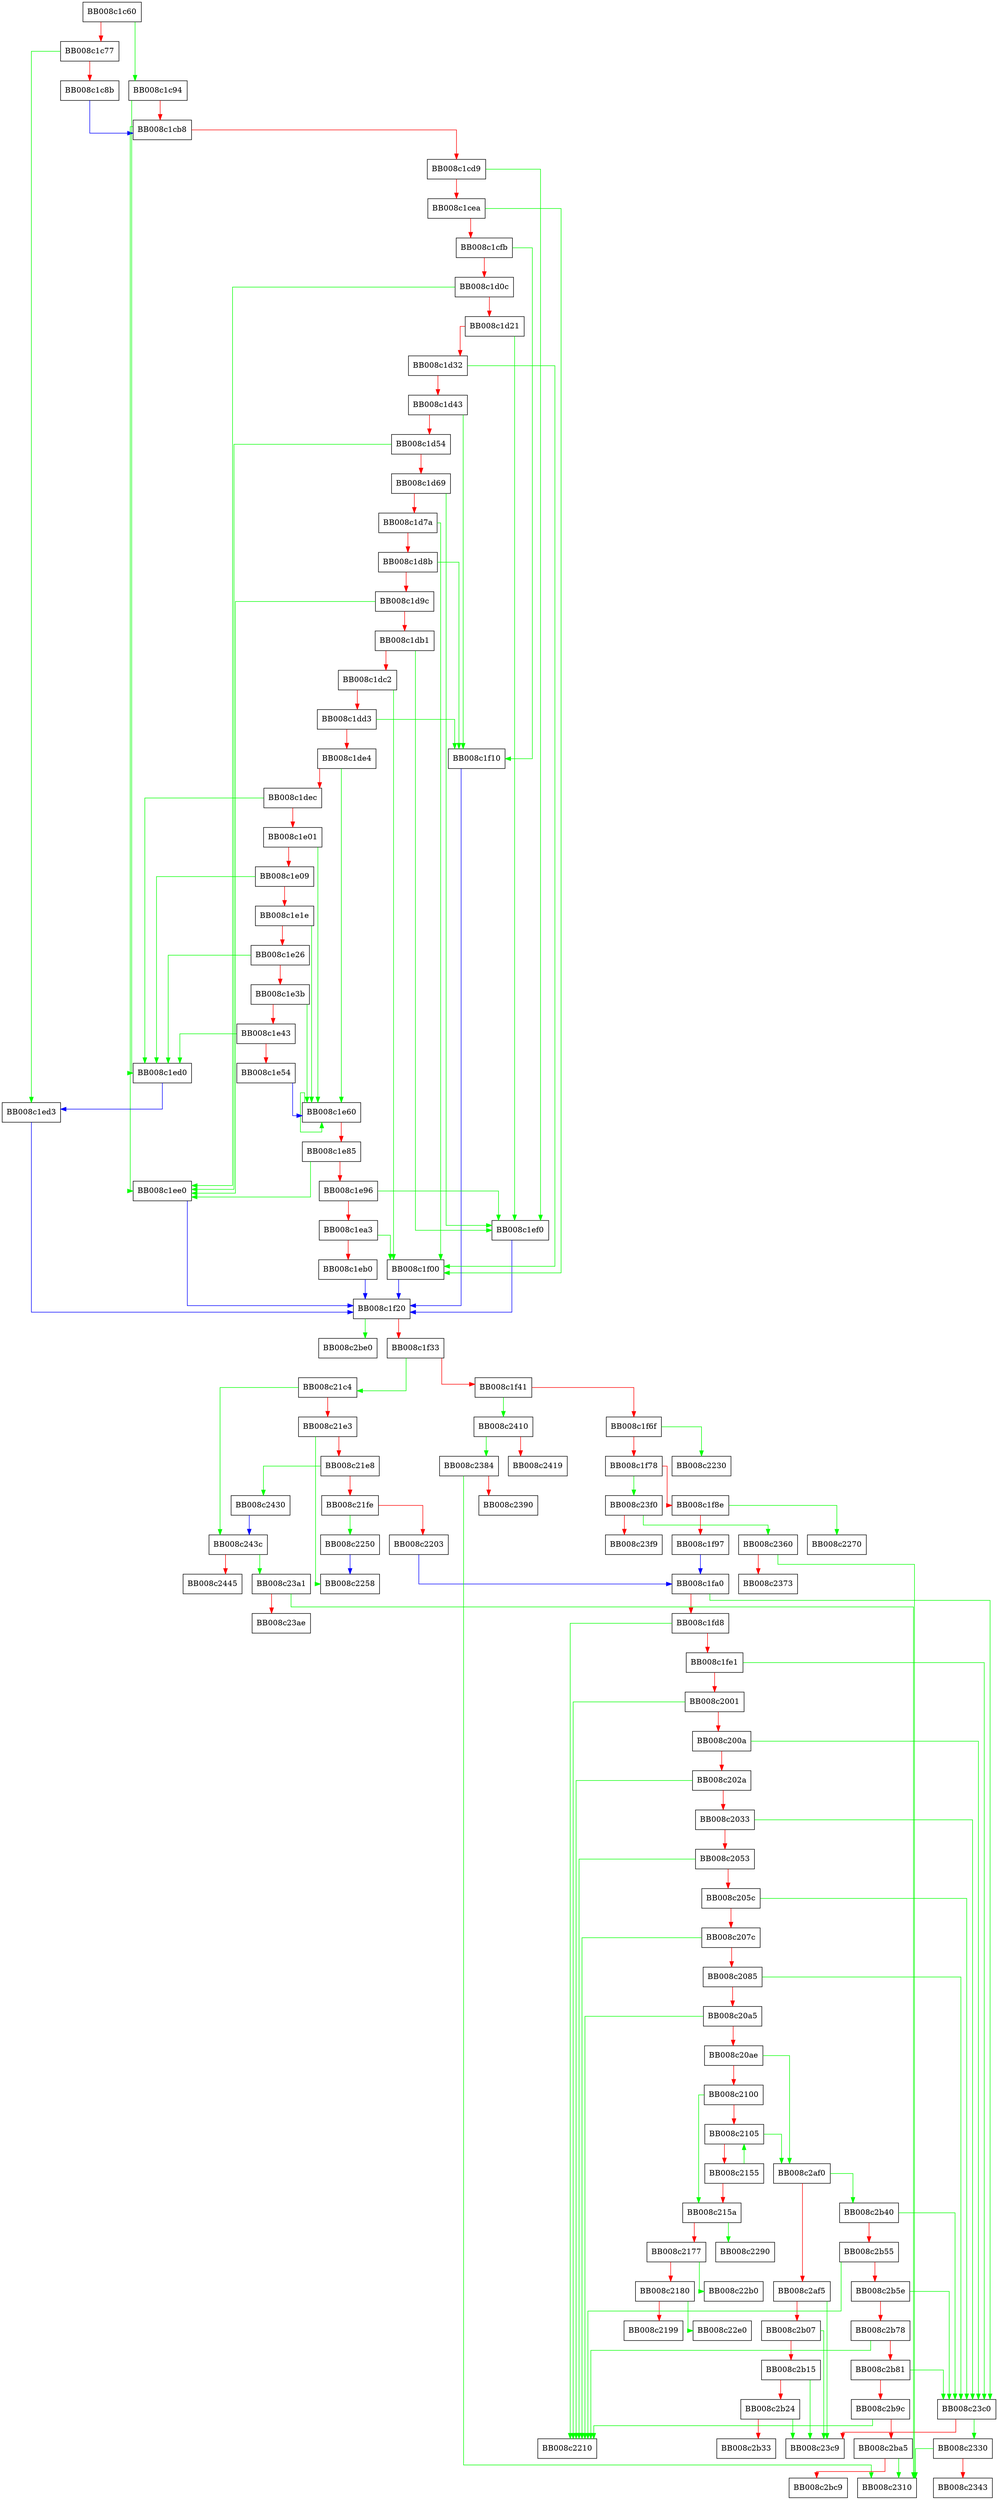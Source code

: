 digraph __strncat_sse2_unaligned {
  node [shape="box"];
  graph [splines=ortho];
  BB008c1c60 -> BB008c1c94 [color="green"];
  BB008c1c60 -> BB008c1c77 [color="red"];
  BB008c1c77 -> BB008c1ed3 [color="green"];
  BB008c1c77 -> BB008c1c8b [color="red"];
  BB008c1c8b -> BB008c1cb8 [color="blue"];
  BB008c1c94 -> BB008c1ed0 [color="green"];
  BB008c1c94 -> BB008c1cb8 [color="red"];
  BB008c1cb8 -> BB008c1ee0 [color="green"];
  BB008c1cb8 -> BB008c1cd9 [color="red"];
  BB008c1cd9 -> BB008c1ef0 [color="green"];
  BB008c1cd9 -> BB008c1cea [color="red"];
  BB008c1cea -> BB008c1f00 [color="green"];
  BB008c1cea -> BB008c1cfb [color="red"];
  BB008c1cfb -> BB008c1f10 [color="green"];
  BB008c1cfb -> BB008c1d0c [color="red"];
  BB008c1d0c -> BB008c1ee0 [color="green"];
  BB008c1d0c -> BB008c1d21 [color="red"];
  BB008c1d21 -> BB008c1ef0 [color="green"];
  BB008c1d21 -> BB008c1d32 [color="red"];
  BB008c1d32 -> BB008c1f00 [color="green"];
  BB008c1d32 -> BB008c1d43 [color="red"];
  BB008c1d43 -> BB008c1f10 [color="green"];
  BB008c1d43 -> BB008c1d54 [color="red"];
  BB008c1d54 -> BB008c1ee0 [color="green"];
  BB008c1d54 -> BB008c1d69 [color="red"];
  BB008c1d69 -> BB008c1ef0 [color="green"];
  BB008c1d69 -> BB008c1d7a [color="red"];
  BB008c1d7a -> BB008c1f00 [color="green"];
  BB008c1d7a -> BB008c1d8b [color="red"];
  BB008c1d8b -> BB008c1f10 [color="green"];
  BB008c1d8b -> BB008c1d9c [color="red"];
  BB008c1d9c -> BB008c1ee0 [color="green"];
  BB008c1d9c -> BB008c1db1 [color="red"];
  BB008c1db1 -> BB008c1ef0 [color="green"];
  BB008c1db1 -> BB008c1dc2 [color="red"];
  BB008c1dc2 -> BB008c1f00 [color="green"];
  BB008c1dc2 -> BB008c1dd3 [color="red"];
  BB008c1dd3 -> BB008c1f10 [color="green"];
  BB008c1dd3 -> BB008c1de4 [color="red"];
  BB008c1de4 -> BB008c1e60 [color="green"];
  BB008c1de4 -> BB008c1dec [color="red"];
  BB008c1dec -> BB008c1ed0 [color="green"];
  BB008c1dec -> BB008c1e01 [color="red"];
  BB008c1e01 -> BB008c1e60 [color="green"];
  BB008c1e01 -> BB008c1e09 [color="red"];
  BB008c1e09 -> BB008c1ed0 [color="green"];
  BB008c1e09 -> BB008c1e1e [color="red"];
  BB008c1e1e -> BB008c1e60 [color="green"];
  BB008c1e1e -> BB008c1e26 [color="red"];
  BB008c1e26 -> BB008c1ed0 [color="green"];
  BB008c1e26 -> BB008c1e3b [color="red"];
  BB008c1e3b -> BB008c1e60 [color="green"];
  BB008c1e3b -> BB008c1e43 [color="red"];
  BB008c1e43 -> BB008c1ed0 [color="green"];
  BB008c1e43 -> BB008c1e54 [color="red"];
  BB008c1e54 -> BB008c1e60 [color="blue"];
  BB008c1e60 -> BB008c1e60 [color="green"];
  BB008c1e60 -> BB008c1e85 [color="red"];
  BB008c1e85 -> BB008c1ee0 [color="green"];
  BB008c1e85 -> BB008c1e96 [color="red"];
  BB008c1e96 -> BB008c1ef0 [color="green"];
  BB008c1e96 -> BB008c1ea3 [color="red"];
  BB008c1ea3 -> BB008c1f00 [color="green"];
  BB008c1ea3 -> BB008c1eb0 [color="red"];
  BB008c1eb0 -> BB008c1f20 [color="blue"];
  BB008c1ed0 -> BB008c1ed3 [color="blue"];
  BB008c1ed3 -> BB008c1f20 [color="blue"];
  BB008c1ee0 -> BB008c1f20 [color="blue"];
  BB008c1ef0 -> BB008c1f20 [color="blue"];
  BB008c1f00 -> BB008c1f20 [color="blue"];
  BB008c1f10 -> BB008c1f20 [color="blue"];
  BB008c1f20 -> BB008c2be0 [color="green"];
  BB008c1f20 -> BB008c1f33 [color="red"];
  BB008c1f33 -> BB008c21c4 [color="green"];
  BB008c1f33 -> BB008c1f41 [color="red"];
  BB008c1f41 -> BB008c2410 [color="green"];
  BB008c1f41 -> BB008c1f6f [color="red"];
  BB008c1f6f -> BB008c2230 [color="green"];
  BB008c1f6f -> BB008c1f78 [color="red"];
  BB008c1f78 -> BB008c23f0 [color="green"];
  BB008c1f78 -> BB008c1f8e [color="red"];
  BB008c1f8e -> BB008c2270 [color="green"];
  BB008c1f8e -> BB008c1f97 [color="red"];
  BB008c1f97 -> BB008c1fa0 [color="blue"];
  BB008c1fa0 -> BB008c23c0 [color="green"];
  BB008c1fa0 -> BB008c1fd8 [color="red"];
  BB008c1fd8 -> BB008c2210 [color="green"];
  BB008c1fd8 -> BB008c1fe1 [color="red"];
  BB008c1fe1 -> BB008c23c0 [color="green"];
  BB008c1fe1 -> BB008c2001 [color="red"];
  BB008c2001 -> BB008c2210 [color="green"];
  BB008c2001 -> BB008c200a [color="red"];
  BB008c200a -> BB008c23c0 [color="green"];
  BB008c200a -> BB008c202a [color="red"];
  BB008c202a -> BB008c2210 [color="green"];
  BB008c202a -> BB008c2033 [color="red"];
  BB008c2033 -> BB008c23c0 [color="green"];
  BB008c2033 -> BB008c2053 [color="red"];
  BB008c2053 -> BB008c2210 [color="green"];
  BB008c2053 -> BB008c205c [color="red"];
  BB008c205c -> BB008c23c0 [color="green"];
  BB008c205c -> BB008c207c [color="red"];
  BB008c207c -> BB008c2210 [color="green"];
  BB008c207c -> BB008c2085 [color="red"];
  BB008c2085 -> BB008c23c0 [color="green"];
  BB008c2085 -> BB008c20a5 [color="red"];
  BB008c20a5 -> BB008c2210 [color="green"];
  BB008c20a5 -> BB008c20ae [color="red"];
  BB008c20ae -> BB008c2af0 [color="green"];
  BB008c20ae -> BB008c2100 [color="red"];
  BB008c2100 -> BB008c215a [color="green"];
  BB008c2100 -> BB008c2105 [color="red"];
  BB008c2105 -> BB008c2af0 [color="green"];
  BB008c2105 -> BB008c2155 [color="red"];
  BB008c2155 -> BB008c2105 [color="green"];
  BB008c2155 -> BB008c215a [color="red"];
  BB008c215a -> BB008c2290 [color="green"];
  BB008c215a -> BB008c2177 [color="red"];
  BB008c2177 -> BB008c22b0 [color="green"];
  BB008c2177 -> BB008c2180 [color="red"];
  BB008c2180 -> BB008c22e0 [color="green"];
  BB008c2180 -> BB008c2199 [color="red"];
  BB008c21c4 -> BB008c243c [color="green"];
  BB008c21c4 -> BB008c21e3 [color="red"];
  BB008c21e3 -> BB008c2258 [color="green"];
  BB008c21e3 -> BB008c21e8 [color="red"];
  BB008c21e8 -> BB008c2430 [color="green"];
  BB008c21e8 -> BB008c21fe [color="red"];
  BB008c21fe -> BB008c2250 [color="green"];
  BB008c21fe -> BB008c2203 [color="red"];
  BB008c2203 -> BB008c1fa0 [color="blue"];
  BB008c2250 -> BB008c2258 [color="blue"];
  BB008c2330 -> BB008c2310 [color="green"];
  BB008c2330 -> BB008c2343 [color="red"];
  BB008c2360 -> BB008c2310 [color="green"];
  BB008c2360 -> BB008c2373 [color="red"];
  BB008c2384 -> BB008c2310 [color="green"];
  BB008c2384 -> BB008c2390 [color="red"];
  BB008c23a1 -> BB008c2310 [color="green"];
  BB008c23a1 -> BB008c23ae [color="red"];
  BB008c23c0 -> BB008c2330 [color="green"];
  BB008c23c0 -> BB008c23c9 [color="red"];
  BB008c23f0 -> BB008c2360 [color="green"];
  BB008c23f0 -> BB008c23f9 [color="red"];
  BB008c2410 -> BB008c2384 [color="green"];
  BB008c2410 -> BB008c2419 [color="red"];
  BB008c2430 -> BB008c243c [color="blue"];
  BB008c243c -> BB008c23a1 [color="green"];
  BB008c243c -> BB008c2445 [color="red"];
  BB008c2af0 -> BB008c2b40 [color="green"];
  BB008c2af0 -> BB008c2af5 [color="red"];
  BB008c2af5 -> BB008c23c9 [color="green"];
  BB008c2af5 -> BB008c2b07 [color="red"];
  BB008c2b07 -> BB008c23c9 [color="green"];
  BB008c2b07 -> BB008c2b15 [color="red"];
  BB008c2b15 -> BB008c23c9 [color="green"];
  BB008c2b15 -> BB008c2b24 [color="red"];
  BB008c2b24 -> BB008c23c9 [color="green"];
  BB008c2b24 -> BB008c2b33 [color="red"];
  BB008c2b40 -> BB008c23c0 [color="green"];
  BB008c2b40 -> BB008c2b55 [color="red"];
  BB008c2b55 -> BB008c2210 [color="green"];
  BB008c2b55 -> BB008c2b5e [color="red"];
  BB008c2b5e -> BB008c23c0 [color="green"];
  BB008c2b5e -> BB008c2b78 [color="red"];
  BB008c2b78 -> BB008c2210 [color="green"];
  BB008c2b78 -> BB008c2b81 [color="red"];
  BB008c2b81 -> BB008c23c0 [color="green"];
  BB008c2b81 -> BB008c2b9c [color="red"];
  BB008c2b9c -> BB008c2210 [color="green"];
  BB008c2b9c -> BB008c2ba5 [color="red"];
  BB008c2ba5 -> BB008c2310 [color="green"];
  BB008c2ba5 -> BB008c2bc9 [color="red"];
}